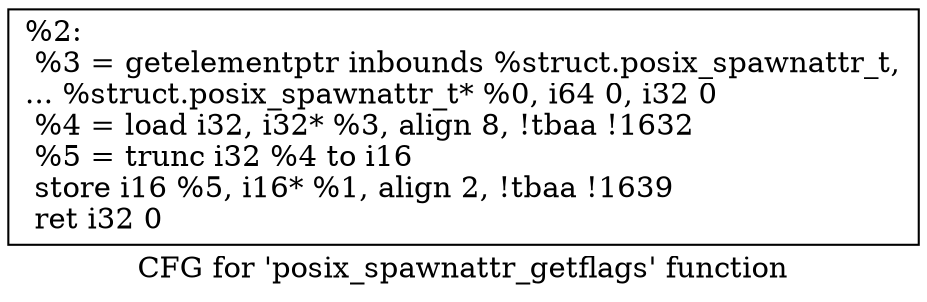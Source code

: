 digraph "CFG for 'posix_spawnattr_getflags' function" {
	label="CFG for 'posix_spawnattr_getflags' function";

	Node0x1b9cbb0 [shape=record,label="{%2:\l  %3 = getelementptr inbounds %struct.posix_spawnattr_t,\l... %struct.posix_spawnattr_t* %0, i64 0, i32 0\l  %4 = load i32, i32* %3, align 8, !tbaa !1632\l  %5 = trunc i32 %4 to i16\l  store i16 %5, i16* %1, align 2, !tbaa !1639\l  ret i32 0\l}"];
}
